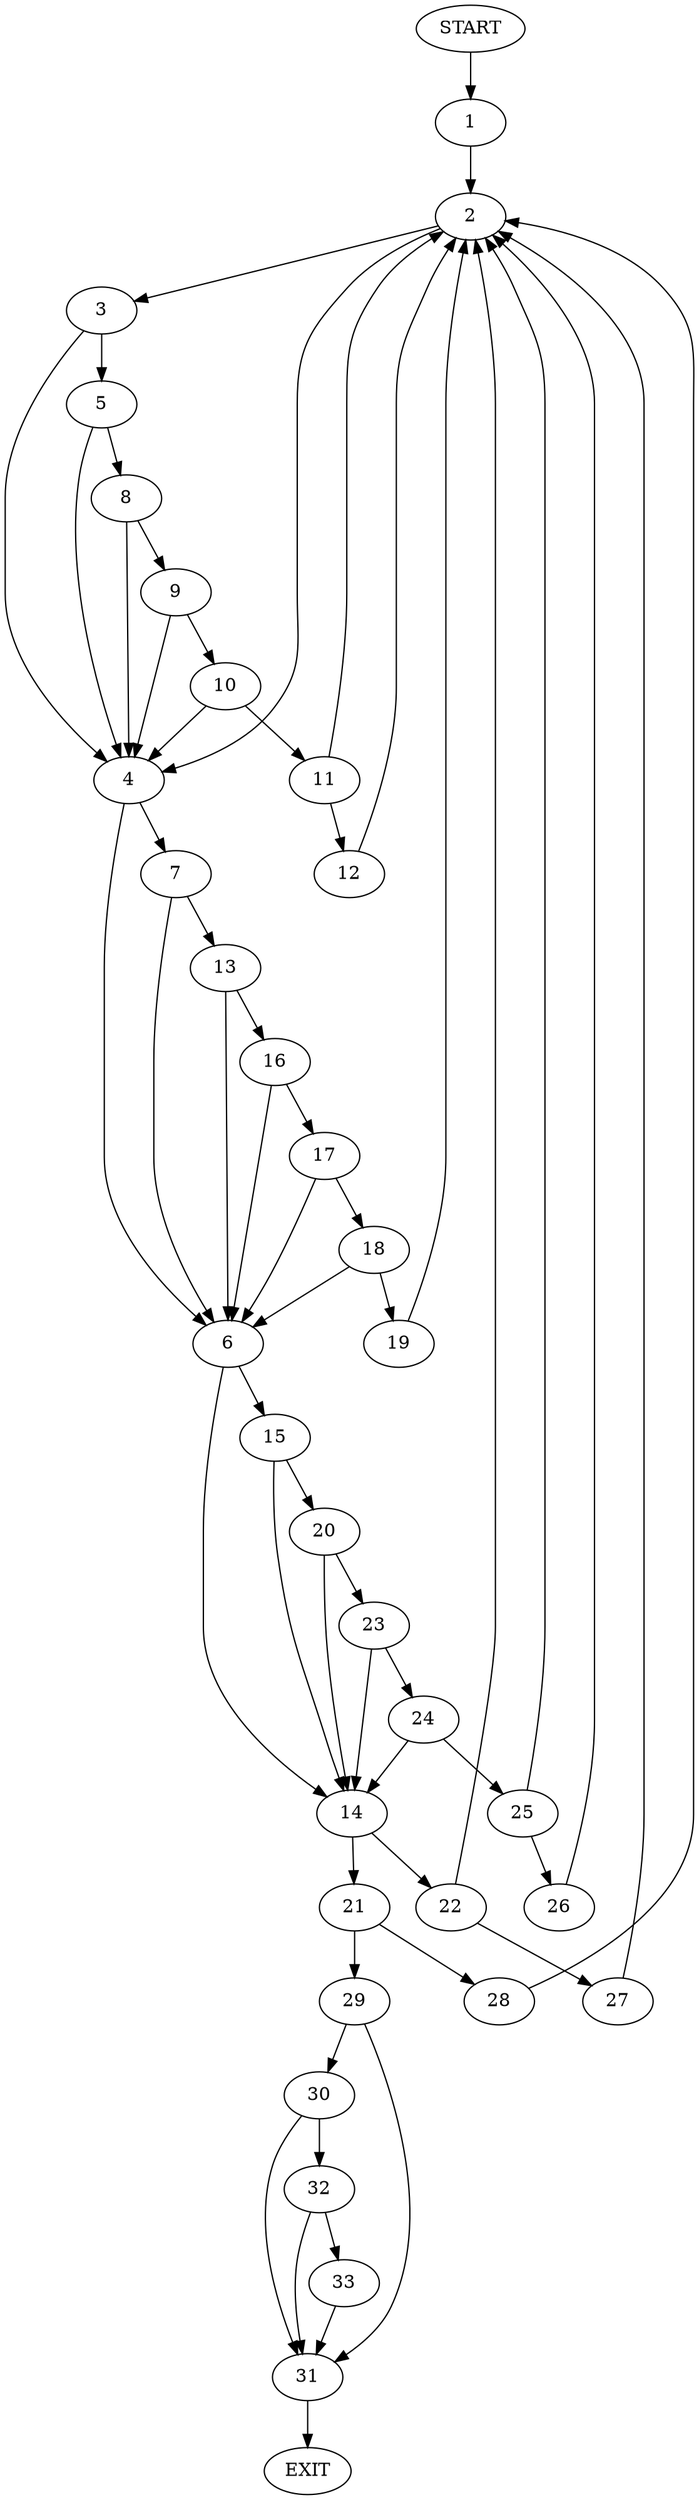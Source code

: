 digraph {
0 [label="START"];
1;
2;
3;
4;
5;
6;
7;
8;
9;
10;
11;
12;
13;
14;
15;
16;
17;
18;
19;
20;
21;
22;
23;
24;
25;
26;
27;
28;
29;
30;
31;
32;
33;
34 [label="EXIT"];
0 -> 1;
1 -> 2;
2 -> 3;
2 -> 4;
3 -> 5;
3 -> 4;
4 -> 6;
4 -> 7;
5 -> 4;
5 -> 8;
8 -> 4;
8 -> 9;
9 -> 4;
9 -> 10;
10 -> 4;
10 -> 11;
11 -> 12;
11 -> 2;
12 -> 2;
7 -> 13;
7 -> 6;
6 -> 14;
6 -> 15;
13 -> 16;
13 -> 6;
16 -> 6;
16 -> 17;
17 -> 6;
17 -> 18;
18 -> 6;
18 -> 19;
19 -> 2;
15 -> 14;
15 -> 20;
14 -> 21;
14 -> 22;
20 -> 14;
20 -> 23;
23 -> 14;
23 -> 24;
24 -> 14;
24 -> 25;
25 -> 2;
25 -> 26;
26 -> 2;
22 -> 27;
22 -> 2;
21 -> 28;
21 -> 29;
27 -> 2;
29 -> 30;
29 -> 31;
28 -> 2;
30 -> 32;
30 -> 31;
31 -> 34;
32 -> 33;
32 -> 31;
33 -> 31;
}